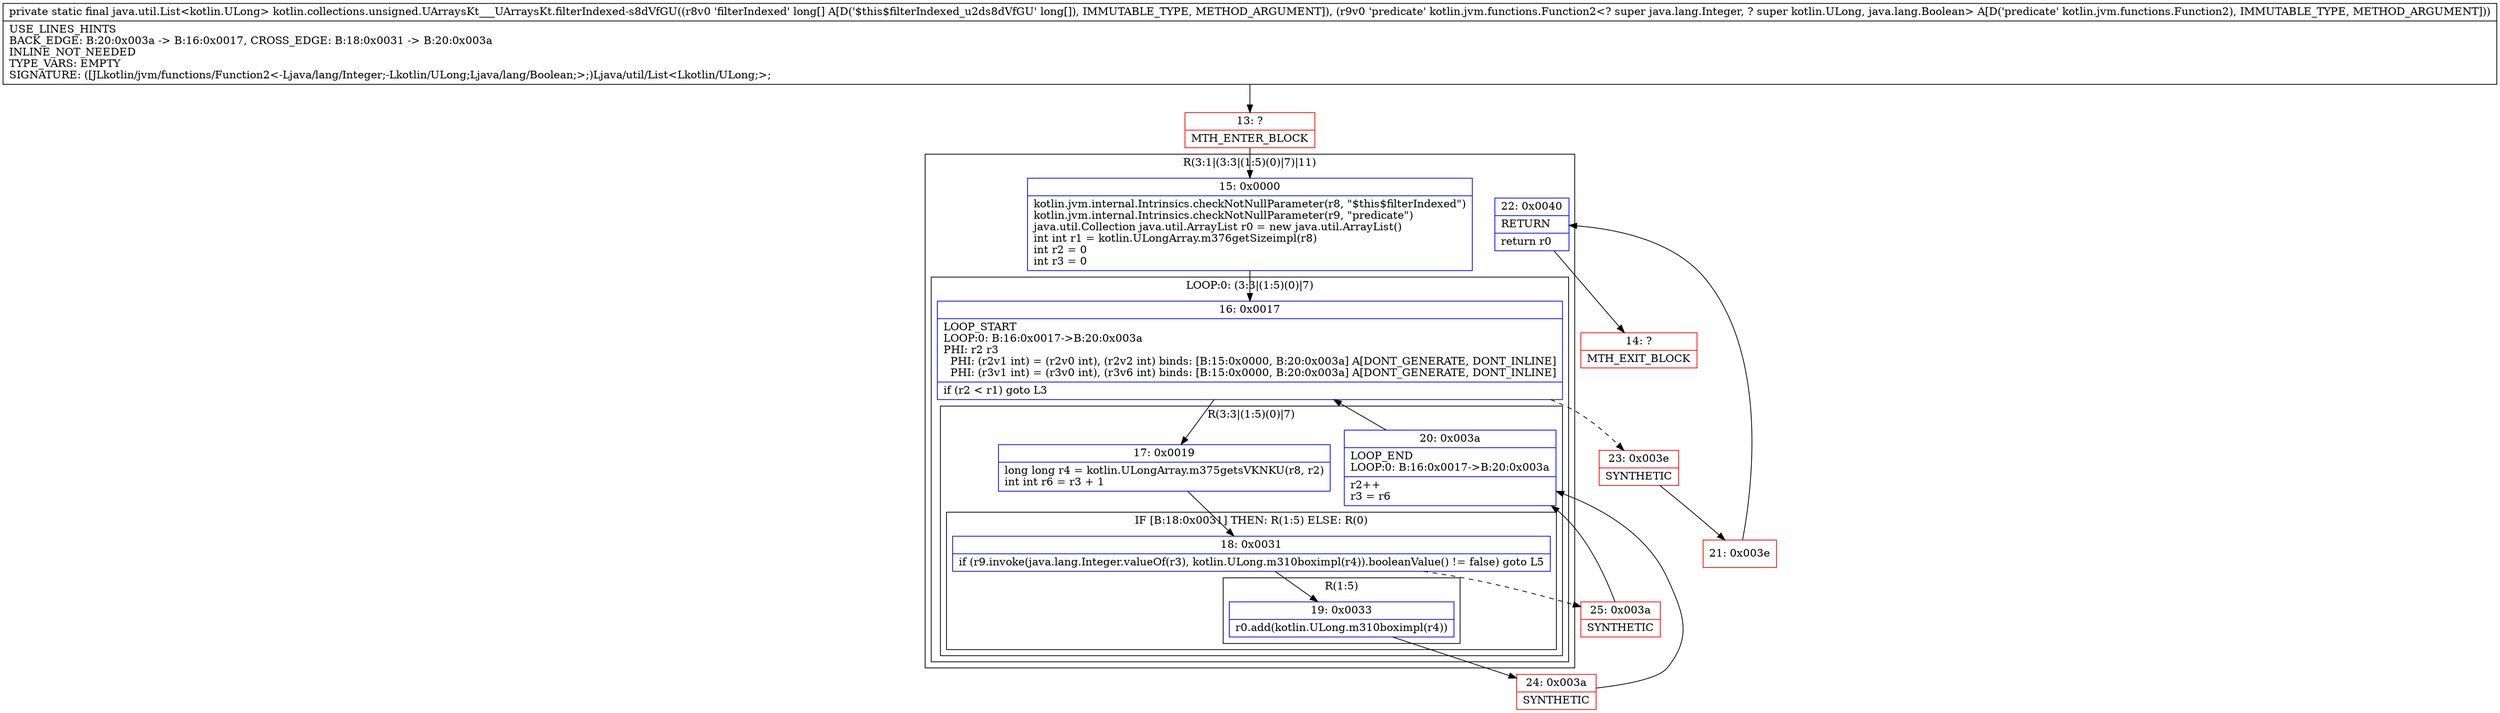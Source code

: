 digraph "CFG forkotlin.collections.unsigned.UArraysKt___UArraysKt.filterIndexed\-s8dVfGU([JLkotlin\/jvm\/functions\/Function2;)Ljava\/util\/List;" {
subgraph cluster_Region_1442128790 {
label = "R(3:1|(3:3|(1:5)(0)|7)|11)";
node [shape=record,color=blue];
Node_15 [shape=record,label="{15\:\ 0x0000|kotlin.jvm.internal.Intrinsics.checkNotNullParameter(r8, \"$this$filterIndexed\")\lkotlin.jvm.internal.Intrinsics.checkNotNullParameter(r9, \"predicate\")\ljava.util.Collection java.util.ArrayList r0 = new java.util.ArrayList()\lint int r1 = kotlin.ULongArray.m376getSizeimpl(r8)\lint r2 = 0\lint r3 = 0\l}"];
subgraph cluster_LoopRegion_1420203297 {
label = "LOOP:0: (3:3|(1:5)(0)|7)";
node [shape=record,color=blue];
Node_16 [shape=record,label="{16\:\ 0x0017|LOOP_START\lLOOP:0: B:16:0x0017\-\>B:20:0x003a\lPHI: r2 r3 \l  PHI: (r2v1 int) = (r2v0 int), (r2v2 int) binds: [B:15:0x0000, B:20:0x003a] A[DONT_GENERATE, DONT_INLINE]\l  PHI: (r3v1 int) = (r3v0 int), (r3v6 int) binds: [B:15:0x0000, B:20:0x003a] A[DONT_GENERATE, DONT_INLINE]\l|if (r2 \< r1) goto L3\l}"];
subgraph cluster_Region_1925519230 {
label = "R(3:3|(1:5)(0)|7)";
node [shape=record,color=blue];
Node_17 [shape=record,label="{17\:\ 0x0019|long long r4 = kotlin.ULongArray.m375getsVKNKU(r8, r2)\lint int r6 = r3 + 1\l}"];
subgraph cluster_IfRegion_240149283 {
label = "IF [B:18:0x0031] THEN: R(1:5) ELSE: R(0)";
node [shape=record,color=blue];
Node_18 [shape=record,label="{18\:\ 0x0031|if (r9.invoke(java.lang.Integer.valueOf(r3), kotlin.ULong.m310boximpl(r4)).booleanValue() != false) goto L5\l}"];
subgraph cluster_Region_1555493090 {
label = "R(1:5)";
node [shape=record,color=blue];
Node_19 [shape=record,label="{19\:\ 0x0033|r0.add(kotlin.ULong.m310boximpl(r4))\l}"];
}
subgraph cluster_Region_261676987 {
label = "R(0)";
node [shape=record,color=blue];
}
}
Node_20 [shape=record,label="{20\:\ 0x003a|LOOP_END\lLOOP:0: B:16:0x0017\-\>B:20:0x003a\l|r2++\lr3 = r6\l}"];
}
}
Node_22 [shape=record,label="{22\:\ 0x0040|RETURN\l|return r0\l}"];
}
Node_13 [shape=record,color=red,label="{13\:\ ?|MTH_ENTER_BLOCK\l}"];
Node_24 [shape=record,color=red,label="{24\:\ 0x003a|SYNTHETIC\l}"];
Node_25 [shape=record,color=red,label="{25\:\ 0x003a|SYNTHETIC\l}"];
Node_23 [shape=record,color=red,label="{23\:\ 0x003e|SYNTHETIC\l}"];
Node_21 [shape=record,color=red,label="{21\:\ 0x003e}"];
Node_14 [shape=record,color=red,label="{14\:\ ?|MTH_EXIT_BLOCK\l}"];
MethodNode[shape=record,label="{private static final java.util.List\<kotlin.ULong\> kotlin.collections.unsigned.UArraysKt___UArraysKt.filterIndexed\-s8dVfGU((r8v0 'filterIndexed' long[] A[D('$this$filterIndexed_u2ds8dVfGU' long[]), IMMUTABLE_TYPE, METHOD_ARGUMENT]), (r9v0 'predicate' kotlin.jvm.functions.Function2\<? super java.lang.Integer, ? super kotlin.ULong, java.lang.Boolean\> A[D('predicate' kotlin.jvm.functions.Function2), IMMUTABLE_TYPE, METHOD_ARGUMENT]))  | USE_LINES_HINTS\lBACK_EDGE: B:20:0x003a \-\> B:16:0x0017, CROSS_EDGE: B:18:0x0031 \-\> B:20:0x003a\lINLINE_NOT_NEEDED\lTYPE_VARS: EMPTY\lSIGNATURE: ([JLkotlin\/jvm\/functions\/Function2\<\-Ljava\/lang\/Integer;\-Lkotlin\/ULong;Ljava\/lang\/Boolean;\>;)Ljava\/util\/List\<Lkotlin\/ULong;\>;\l}"];
MethodNode -> Node_13;Node_15 -> Node_16;
Node_16 -> Node_17;
Node_16 -> Node_23[style=dashed];
Node_17 -> Node_18;
Node_18 -> Node_19;
Node_18 -> Node_25[style=dashed];
Node_19 -> Node_24;
Node_20 -> Node_16;
Node_22 -> Node_14;
Node_13 -> Node_15;
Node_24 -> Node_20;
Node_25 -> Node_20;
Node_23 -> Node_21;
Node_21 -> Node_22;
}


